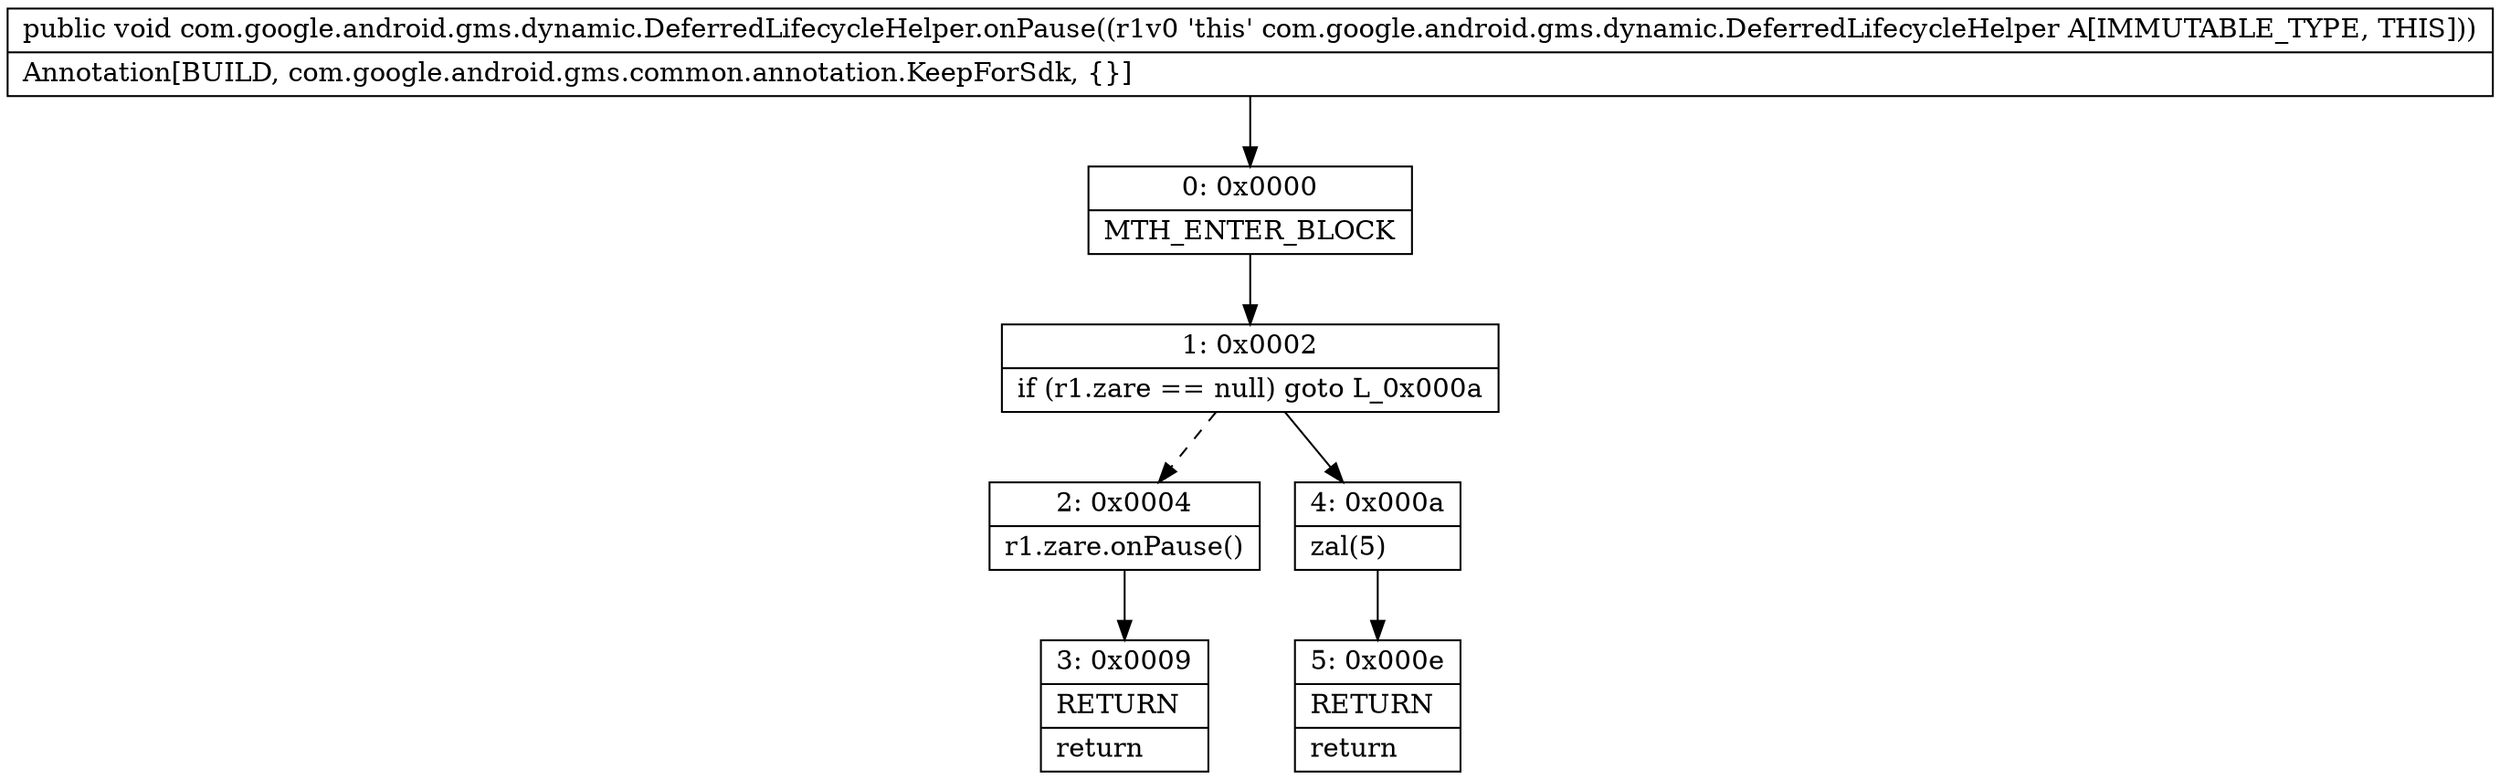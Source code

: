 digraph "CFG forcom.google.android.gms.dynamic.DeferredLifecycleHelper.onPause()V" {
Node_0 [shape=record,label="{0\:\ 0x0000|MTH_ENTER_BLOCK\l}"];
Node_1 [shape=record,label="{1\:\ 0x0002|if (r1.zare == null) goto L_0x000a\l}"];
Node_2 [shape=record,label="{2\:\ 0x0004|r1.zare.onPause()\l}"];
Node_3 [shape=record,label="{3\:\ 0x0009|RETURN\l|return\l}"];
Node_4 [shape=record,label="{4\:\ 0x000a|zal(5)\l}"];
Node_5 [shape=record,label="{5\:\ 0x000e|RETURN\l|return\l}"];
MethodNode[shape=record,label="{public void com.google.android.gms.dynamic.DeferredLifecycleHelper.onPause((r1v0 'this' com.google.android.gms.dynamic.DeferredLifecycleHelper A[IMMUTABLE_TYPE, THIS]))  | Annotation[BUILD, com.google.android.gms.common.annotation.KeepForSdk, \{\}]\l}"];
MethodNode -> Node_0;
Node_0 -> Node_1;
Node_1 -> Node_2[style=dashed];
Node_1 -> Node_4;
Node_2 -> Node_3;
Node_4 -> Node_5;
}


